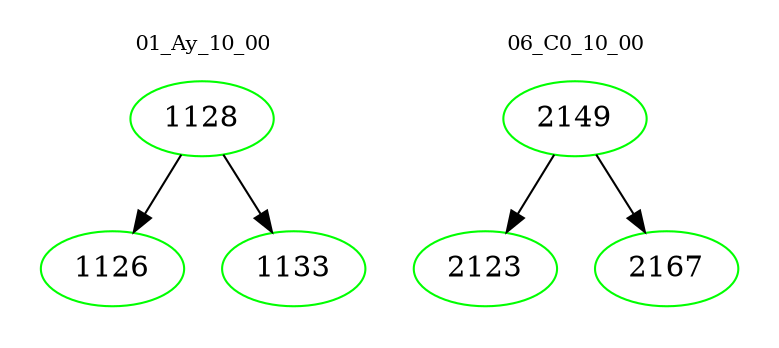 digraph{
subgraph cluster_0 {
color = white
label = "01_Ay_10_00";
fontsize=10;
T0_1128 [label="1128", color="green"]
T0_1128 -> T0_1126 [color="black"]
T0_1126 [label="1126", color="green"]
T0_1128 -> T0_1133 [color="black"]
T0_1133 [label="1133", color="green"]
}
subgraph cluster_1 {
color = white
label = "06_C0_10_00";
fontsize=10;
T1_2149 [label="2149", color="green"]
T1_2149 -> T1_2123 [color="black"]
T1_2123 [label="2123", color="green"]
T1_2149 -> T1_2167 [color="black"]
T1_2167 [label="2167", color="green"]
}
}
